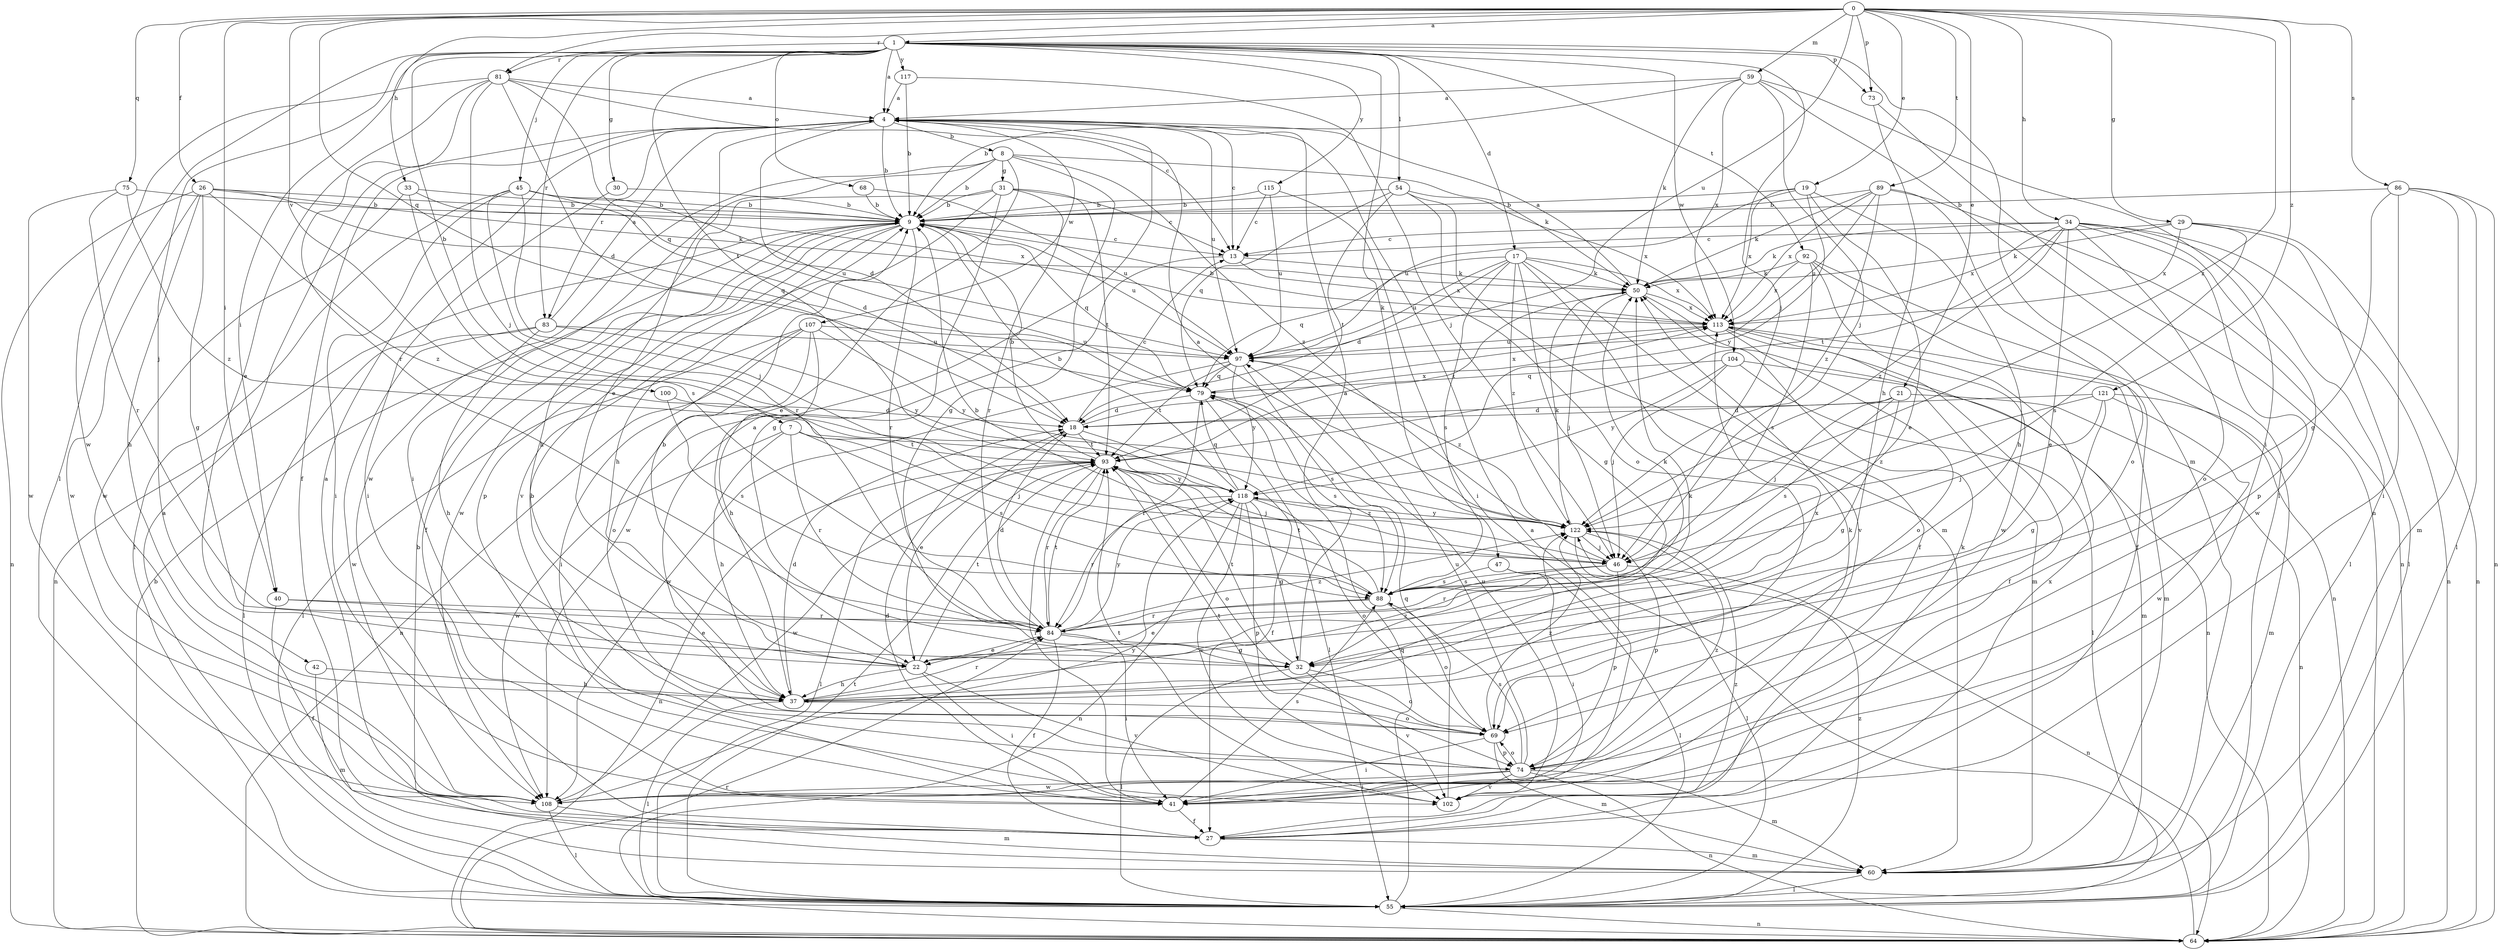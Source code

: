 strict digraph  {
0;
1;
4;
7;
8;
9;
13;
17;
18;
19;
21;
22;
26;
27;
29;
30;
31;
32;
33;
34;
37;
40;
41;
42;
45;
46;
47;
50;
54;
55;
59;
60;
64;
68;
69;
73;
74;
75;
79;
81;
83;
84;
86;
88;
89;
92;
93;
97;
100;
102;
104;
107;
108;
113;
115;
117;
118;
121;
122;
0 -> 1  [label=a];
0 -> 19  [label=e];
0 -> 21  [label=e];
0 -> 26  [label=f];
0 -> 29  [label=g];
0 -> 33  [label=h];
0 -> 34  [label=h];
0 -> 40  [label=i];
0 -> 59  [label=m];
0 -> 73  [label=p];
0 -> 75  [label=q];
0 -> 79  [label=q];
0 -> 81  [label=r];
0 -> 86  [label=s];
0 -> 89  [label=t];
0 -> 97  [label=u];
0 -> 100  [label=v];
0 -> 121  [label=z];
0 -> 122  [label=z];
1 -> 4  [label=a];
1 -> 7  [label=b];
1 -> 17  [label=d];
1 -> 30  [label=g];
1 -> 40  [label=i];
1 -> 42  [label=j];
1 -> 45  [label=j];
1 -> 46  [label=j];
1 -> 47  [label=k];
1 -> 54  [label=l];
1 -> 55  [label=l];
1 -> 60  [label=m];
1 -> 68  [label=o];
1 -> 73  [label=p];
1 -> 81  [label=r];
1 -> 83  [label=r];
1 -> 92  [label=t];
1 -> 93  [label=t];
1 -> 104  [label=w];
1 -> 115  [label=y];
1 -> 117  [label=y];
4 -> 8  [label=b];
4 -> 9  [label=b];
4 -> 13  [label=c];
4 -> 18  [label=d];
4 -> 22  [label=e];
4 -> 27  [label=f];
4 -> 83  [label=r];
4 -> 97  [label=u];
4 -> 107  [label=w];
7 -> 37  [label=h];
7 -> 46  [label=j];
7 -> 84  [label=r];
7 -> 88  [label=s];
7 -> 93  [label=t];
7 -> 108  [label=w];
8 -> 9  [label=b];
8 -> 22  [label=e];
8 -> 31  [label=g];
8 -> 32  [label=g];
8 -> 41  [label=i];
8 -> 50  [label=k];
8 -> 108  [label=w];
8 -> 122  [label=z];
9 -> 13  [label=c];
9 -> 27  [label=f];
9 -> 37  [label=h];
9 -> 64  [label=n];
9 -> 74  [label=p];
9 -> 79  [label=q];
9 -> 84  [label=r];
9 -> 97  [label=u];
9 -> 108  [label=w];
13 -> 50  [label=k];
13 -> 108  [label=w];
13 -> 113  [label=x];
17 -> 18  [label=d];
17 -> 27  [label=f];
17 -> 32  [label=g];
17 -> 50  [label=k];
17 -> 79  [label=q];
17 -> 88  [label=s];
17 -> 97  [label=u];
17 -> 102  [label=v];
17 -> 113  [label=x];
17 -> 122  [label=z];
18 -> 13  [label=c];
18 -> 22  [label=e];
18 -> 27  [label=f];
18 -> 93  [label=t];
18 -> 113  [label=x];
19 -> 9  [label=b];
19 -> 22  [label=e];
19 -> 37  [label=h];
19 -> 97  [label=u];
19 -> 113  [label=x];
19 -> 118  [label=y];
21 -> 18  [label=d];
21 -> 32  [label=g];
21 -> 46  [label=j];
21 -> 64  [label=n];
21 -> 88  [label=s];
22 -> 9  [label=b];
22 -> 37  [label=h];
22 -> 41  [label=i];
22 -> 93  [label=t];
22 -> 102  [label=v];
26 -> 9  [label=b];
26 -> 32  [label=g];
26 -> 37  [label=h];
26 -> 50  [label=k];
26 -> 64  [label=n];
26 -> 79  [label=q];
26 -> 108  [label=w];
26 -> 122  [label=z];
27 -> 4  [label=a];
27 -> 60  [label=m];
27 -> 113  [label=x];
27 -> 122  [label=z];
29 -> 13  [label=c];
29 -> 50  [label=k];
29 -> 55  [label=l];
29 -> 64  [label=n];
29 -> 88  [label=s];
29 -> 113  [label=x];
30 -> 9  [label=b];
30 -> 41  [label=i];
31 -> 9  [label=b];
31 -> 13  [label=c];
31 -> 32  [label=g];
31 -> 37  [label=h];
31 -> 84  [label=r];
31 -> 93  [label=t];
31 -> 102  [label=v];
32 -> 4  [label=a];
32 -> 55  [label=l];
32 -> 69  [label=o];
32 -> 93  [label=t];
32 -> 102  [label=v];
33 -> 9  [label=b];
33 -> 88  [label=s];
33 -> 108  [label=w];
33 -> 113  [label=x];
34 -> 13  [label=c];
34 -> 22  [label=e];
34 -> 50  [label=k];
34 -> 55  [label=l];
34 -> 64  [label=n];
34 -> 69  [label=o];
34 -> 74  [label=p];
34 -> 93  [label=t];
34 -> 108  [label=w];
34 -> 113  [label=x];
34 -> 122  [label=z];
37 -> 18  [label=d];
37 -> 50  [label=k];
37 -> 55  [label=l];
37 -> 69  [label=o];
37 -> 84  [label=r];
37 -> 113  [label=x];
37 -> 122  [label=z];
40 -> 22  [label=e];
40 -> 27  [label=f];
40 -> 84  [label=r];
41 -> 18  [label=d];
41 -> 27  [label=f];
41 -> 88  [label=s];
42 -> 37  [label=h];
42 -> 60  [label=m];
45 -> 9  [label=b];
45 -> 18  [label=d];
45 -> 41  [label=i];
45 -> 46  [label=j];
45 -> 55  [label=l];
45 -> 84  [label=r];
45 -> 97  [label=u];
46 -> 4  [label=a];
46 -> 64  [label=n];
46 -> 74  [label=p];
46 -> 84  [label=r];
46 -> 88  [label=s];
47 -> 41  [label=i];
47 -> 55  [label=l];
47 -> 88  [label=s];
50 -> 4  [label=a];
50 -> 46  [label=j];
50 -> 60  [label=m];
50 -> 93  [label=t];
50 -> 113  [label=x];
54 -> 9  [label=b];
54 -> 60  [label=m];
54 -> 69  [label=o];
54 -> 79  [label=q];
54 -> 93  [label=t];
54 -> 113  [label=x];
55 -> 4  [label=a];
55 -> 64  [label=n];
55 -> 79  [label=q];
55 -> 93  [label=t];
55 -> 122  [label=z];
59 -> 4  [label=a];
59 -> 9  [label=b];
59 -> 41  [label=i];
59 -> 46  [label=j];
59 -> 50  [label=k];
59 -> 55  [label=l];
59 -> 113  [label=x];
60 -> 9  [label=b];
60 -> 55  [label=l];
64 -> 4  [label=a];
64 -> 9  [label=b];
64 -> 84  [label=r];
68 -> 9  [label=b];
68 -> 97  [label=u];
69 -> 4  [label=a];
69 -> 41  [label=i];
69 -> 60  [label=m];
69 -> 74  [label=p];
69 -> 122  [label=z];
73 -> 37  [label=h];
73 -> 64  [label=n];
74 -> 9  [label=b];
74 -> 41  [label=i];
74 -> 50  [label=k];
74 -> 60  [label=m];
74 -> 64  [label=n];
74 -> 69  [label=o];
74 -> 88  [label=s];
74 -> 93  [label=t];
74 -> 97  [label=u];
74 -> 102  [label=v];
74 -> 108  [label=w];
74 -> 122  [label=z];
75 -> 9  [label=b];
75 -> 84  [label=r];
75 -> 108  [label=w];
75 -> 122  [label=z];
79 -> 18  [label=d];
79 -> 55  [label=l];
79 -> 84  [label=r];
79 -> 88  [label=s];
79 -> 113  [label=x];
81 -> 4  [label=a];
81 -> 13  [label=c];
81 -> 18  [label=d];
81 -> 22  [label=e];
81 -> 46  [label=j];
81 -> 79  [label=q];
81 -> 84  [label=r];
81 -> 108  [label=w];
83 -> 4  [label=a];
83 -> 37  [label=h];
83 -> 55  [label=l];
83 -> 97  [label=u];
83 -> 108  [label=w];
83 -> 118  [label=y];
84 -> 18  [label=d];
84 -> 22  [label=e];
84 -> 27  [label=f];
84 -> 32  [label=g];
84 -> 41  [label=i];
84 -> 50  [label=k];
84 -> 93  [label=t];
84 -> 118  [label=y];
84 -> 122  [label=z];
86 -> 9  [label=b];
86 -> 32  [label=g];
86 -> 41  [label=i];
86 -> 55  [label=l];
86 -> 60  [label=m];
86 -> 64  [label=n];
88 -> 9  [label=b];
88 -> 22  [label=e];
88 -> 69  [label=o];
88 -> 84  [label=r];
88 -> 93  [label=t];
89 -> 9  [label=b];
89 -> 50  [label=k];
89 -> 64  [label=n];
89 -> 69  [label=o];
89 -> 97  [label=u];
89 -> 113  [label=x];
89 -> 122  [label=z];
92 -> 27  [label=f];
92 -> 50  [label=k];
92 -> 64  [label=n];
92 -> 88  [label=s];
92 -> 108  [label=w];
92 -> 113  [label=x];
93 -> 9  [label=b];
93 -> 41  [label=i];
93 -> 46  [label=j];
93 -> 55  [label=l];
93 -> 64  [label=n];
93 -> 69  [label=o];
93 -> 84  [label=r];
93 -> 108  [label=w];
93 -> 118  [label=y];
97 -> 79  [label=q];
97 -> 88  [label=s];
97 -> 93  [label=t];
97 -> 108  [label=w];
97 -> 118  [label=y];
97 -> 122  [label=z];
100 -> 18  [label=d];
100 -> 88  [label=s];
102 -> 50  [label=k];
102 -> 79  [label=q];
102 -> 93  [label=t];
102 -> 97  [label=u];
104 -> 46  [label=j];
104 -> 55  [label=l];
104 -> 60  [label=m];
104 -> 79  [label=q];
104 -> 118  [label=y];
107 -> 37  [label=h];
107 -> 41  [label=i];
107 -> 55  [label=l];
107 -> 64  [label=n];
107 -> 69  [label=o];
107 -> 97  [label=u];
107 -> 118  [label=y];
108 -> 55  [label=l];
108 -> 60  [label=m];
108 -> 118  [label=y];
113 -> 9  [label=b];
113 -> 27  [label=f];
113 -> 60  [label=m];
113 -> 64  [label=n];
113 -> 69  [label=o];
113 -> 97  [label=u];
115 -> 9  [label=b];
115 -> 13  [label=c];
115 -> 41  [label=i];
115 -> 97  [label=u];
117 -> 4  [label=a];
117 -> 9  [label=b];
117 -> 46  [label=j];
118 -> 9  [label=b];
118 -> 32  [label=g];
118 -> 64  [label=n];
118 -> 69  [label=o];
118 -> 74  [label=p];
118 -> 79  [label=q];
118 -> 84  [label=r];
118 -> 102  [label=v];
118 -> 122  [label=z];
121 -> 18  [label=d];
121 -> 32  [label=g];
121 -> 46  [label=j];
121 -> 60  [label=m];
121 -> 108  [label=w];
121 -> 122  [label=z];
122 -> 46  [label=j];
122 -> 50  [label=k];
122 -> 55  [label=l];
122 -> 74  [label=p];
122 -> 118  [label=y];
}
